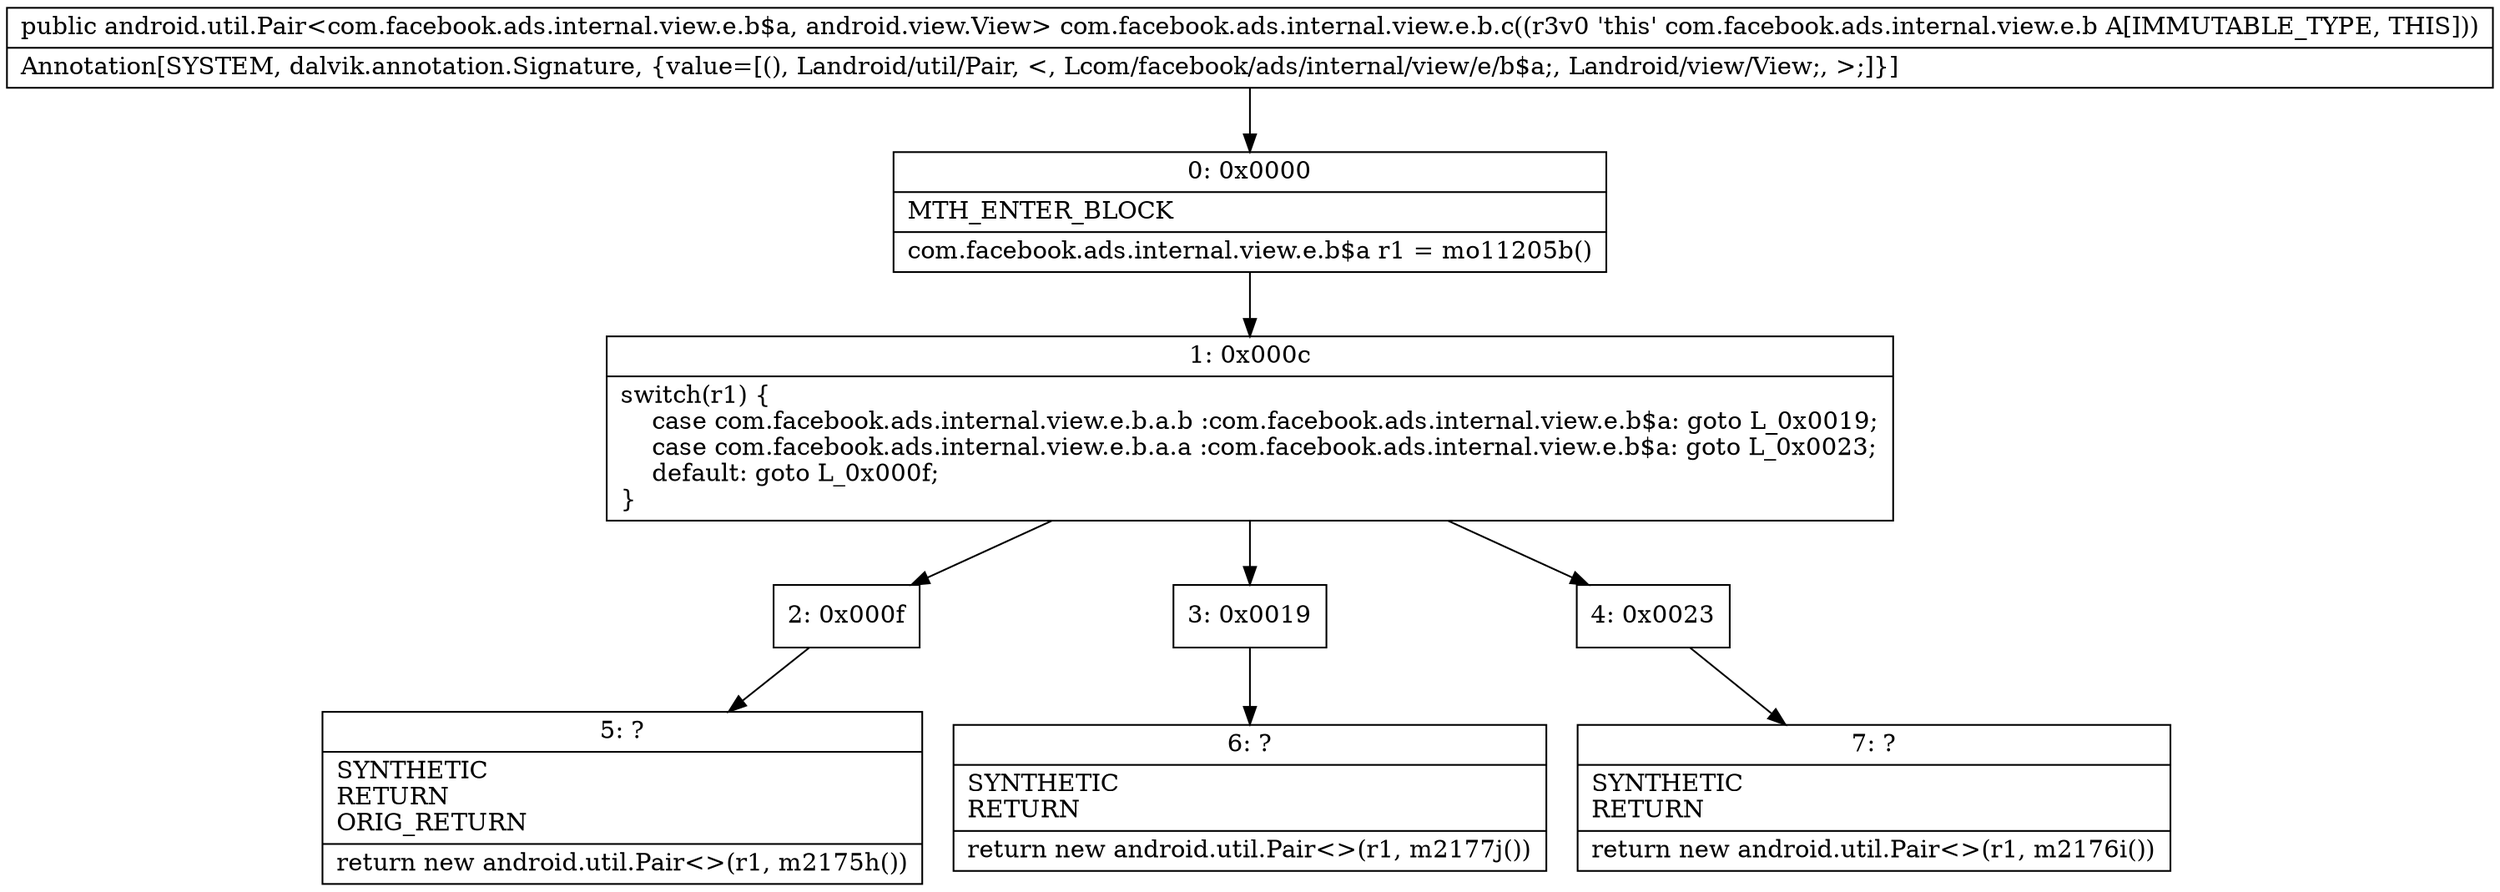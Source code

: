digraph "CFG forcom.facebook.ads.internal.view.e.b.c()Landroid\/util\/Pair;" {
Node_0 [shape=record,label="{0\:\ 0x0000|MTH_ENTER_BLOCK\l|com.facebook.ads.internal.view.e.b$a r1 = mo11205b()\l}"];
Node_1 [shape=record,label="{1\:\ 0x000c|switch(r1) \{\l    case com.facebook.ads.internal.view.e.b.a.b :com.facebook.ads.internal.view.e.b$a: goto L_0x0019;\l    case com.facebook.ads.internal.view.e.b.a.a :com.facebook.ads.internal.view.e.b$a: goto L_0x0023;\l    default: goto L_0x000f;\l\}\l}"];
Node_2 [shape=record,label="{2\:\ 0x000f}"];
Node_3 [shape=record,label="{3\:\ 0x0019}"];
Node_4 [shape=record,label="{4\:\ 0x0023}"];
Node_5 [shape=record,label="{5\:\ ?|SYNTHETIC\lRETURN\lORIG_RETURN\l|return new android.util.Pair\<\>(r1, m2175h())\l}"];
Node_6 [shape=record,label="{6\:\ ?|SYNTHETIC\lRETURN\l|return new android.util.Pair\<\>(r1, m2177j())\l}"];
Node_7 [shape=record,label="{7\:\ ?|SYNTHETIC\lRETURN\l|return new android.util.Pair\<\>(r1, m2176i())\l}"];
MethodNode[shape=record,label="{public android.util.Pair\<com.facebook.ads.internal.view.e.b$a, android.view.View\> com.facebook.ads.internal.view.e.b.c((r3v0 'this' com.facebook.ads.internal.view.e.b A[IMMUTABLE_TYPE, THIS]))  | Annotation[SYSTEM, dalvik.annotation.Signature, \{value=[(), Landroid\/util\/Pair, \<, Lcom\/facebook\/ads\/internal\/view\/e\/b$a;, Landroid\/view\/View;, \>;]\}]\l}"];
MethodNode -> Node_0;
Node_0 -> Node_1;
Node_1 -> Node_2;
Node_1 -> Node_3;
Node_1 -> Node_4;
Node_2 -> Node_5;
Node_3 -> Node_6;
Node_4 -> Node_7;
}


